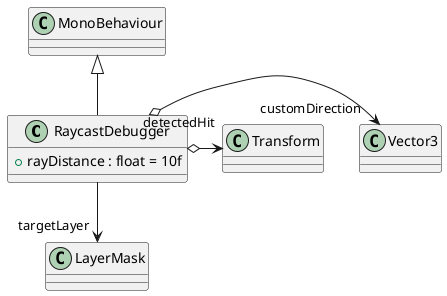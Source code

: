 @startuml
class RaycastDebugger {
    + rayDistance : float = 10f
}
MonoBehaviour <|-- RaycastDebugger
RaycastDebugger o-> "customDirection" Vector3
RaycastDebugger --> "targetLayer" LayerMask
RaycastDebugger o-> "detectedHit" Transform
@enduml
